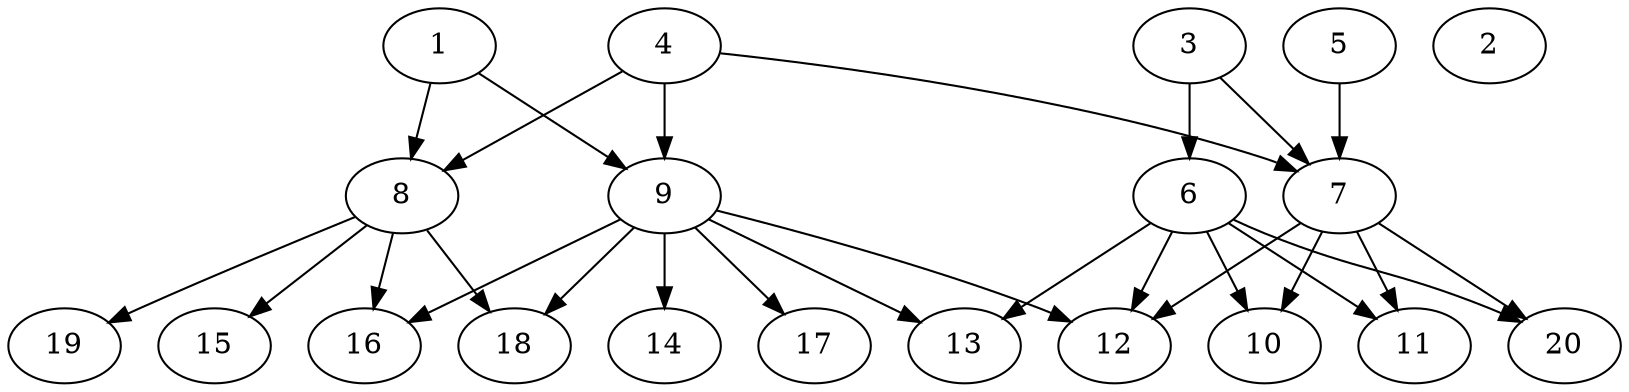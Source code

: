 // DAG automatically generated by daggen at Tue Jul 23 14:25:45 2019
// ./daggen --dot -n 20 --ccr 0.3 --fat 0.7 --regular 0.5 --density 0.6 --mindata 5242880 --maxdata 52428800 
digraph G {
  1 [size="64027307", alpha="0.09", expect_size="19208192"] 
  1 -> 8 [size ="19208192"]
  1 -> 9 [size ="19208192"]
  2 [size="104478720", alpha="0.13", expect_size="31343616"] 
  3 [size="68522667", alpha="0.05", expect_size="20556800"] 
  3 -> 6 [size ="20556800"]
  3 -> 7 [size ="20556800"]
  4 [size="111807147", alpha="0.01", expect_size="33542144"] 
  4 -> 7 [size ="33542144"]
  4 -> 8 [size ="33542144"]
  4 -> 9 [size ="33542144"]
  5 [size="23869440", alpha="0.06", expect_size="7160832"] 
  5 -> 7 [size ="7160832"]
  6 [size="48401067", alpha="0.17", expect_size="14520320"] 
  6 -> 10 [size ="14520320"]
  6 -> 11 [size ="14520320"]
  6 -> 12 [size ="14520320"]
  6 -> 13 [size ="14520320"]
  6 -> 20 [size ="14520320"]
  7 [size="75915947", alpha="0.05", expect_size="22774784"] 
  7 -> 10 [size ="22774784"]
  7 -> 11 [size ="22774784"]
  7 -> 12 [size ="22774784"]
  7 -> 20 [size ="22774784"]
  8 [size="31764480", alpha="0.06", expect_size="9529344"] 
  8 -> 15 [size ="9529344"]
  8 -> 16 [size ="9529344"]
  8 -> 18 [size ="9529344"]
  8 -> 19 [size ="9529344"]
  9 [size="145049600", alpha="0.17", expect_size="43514880"] 
  9 -> 12 [size ="43514880"]
  9 -> 13 [size ="43514880"]
  9 -> 14 [size ="43514880"]
  9 -> 16 [size ="43514880"]
  9 -> 17 [size ="43514880"]
  9 -> 18 [size ="43514880"]
  10 [size="113776640", alpha="0.18", expect_size="34132992"] 
  11 [size="102167893", alpha="0.01", expect_size="30650368"] 
  12 [size="171048960", alpha="0.06", expect_size="51314688"] 
  13 [size="114947413", alpha="0.17", expect_size="34484224"] 
  14 [size="154664960", alpha="0.12", expect_size="46399488"] 
  15 [size="160542720", alpha="0.16", expect_size="48162816"] 
  16 [size="50657280", alpha="0.20", expect_size="15197184"] 
  17 [size="28351147", alpha="0.00", expect_size="8505344"] 
  18 [size="70205440", alpha="0.10", expect_size="21061632"] 
  19 [size="120808107", alpha="0.18", expect_size="36242432"] 
  20 [size="99928747", alpha="0.09", expect_size="29978624"] 
}
